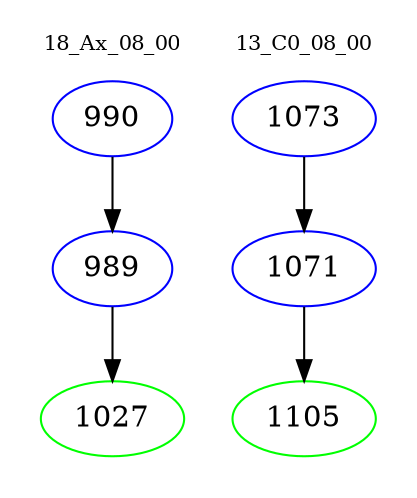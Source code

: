 digraph{
subgraph cluster_0 {
color = white
label = "18_Ax_08_00";
fontsize=10;
T0_990 [label="990", color="blue"]
T0_990 -> T0_989 [color="black"]
T0_989 [label="989", color="blue"]
T0_989 -> T0_1027 [color="black"]
T0_1027 [label="1027", color="green"]
}
subgraph cluster_1 {
color = white
label = "13_C0_08_00";
fontsize=10;
T1_1073 [label="1073", color="blue"]
T1_1073 -> T1_1071 [color="black"]
T1_1071 [label="1071", color="blue"]
T1_1071 -> T1_1105 [color="black"]
T1_1105 [label="1105", color="green"]
}
}

